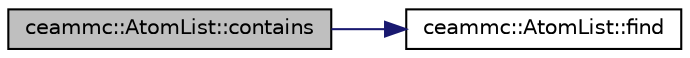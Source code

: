 digraph "ceammc::AtomList::contains"
{
  edge [fontname="Helvetica",fontsize="10",labelfontname="Helvetica",labelfontsize="10"];
  node [fontname="Helvetica",fontsize="10",shape=record];
  rankdir="LR";
  Node1 [label="ceammc::AtomList::contains",height=0.2,width=0.4,color="black", fillcolor="grey75", style="filled" fontcolor="black"];
  Node1 -> Node2 [color="midnightblue",fontsize="10",style="solid",fontname="Helvetica"];
  Node2 [label="ceammc::AtomList::find",height=0.2,width=0.4,color="black", fillcolor="white", style="filled",URL="$classceammc_1_1_atom_list.html#afcd676fe7d10f5db95d1f4030b7bb5f0"];
}
